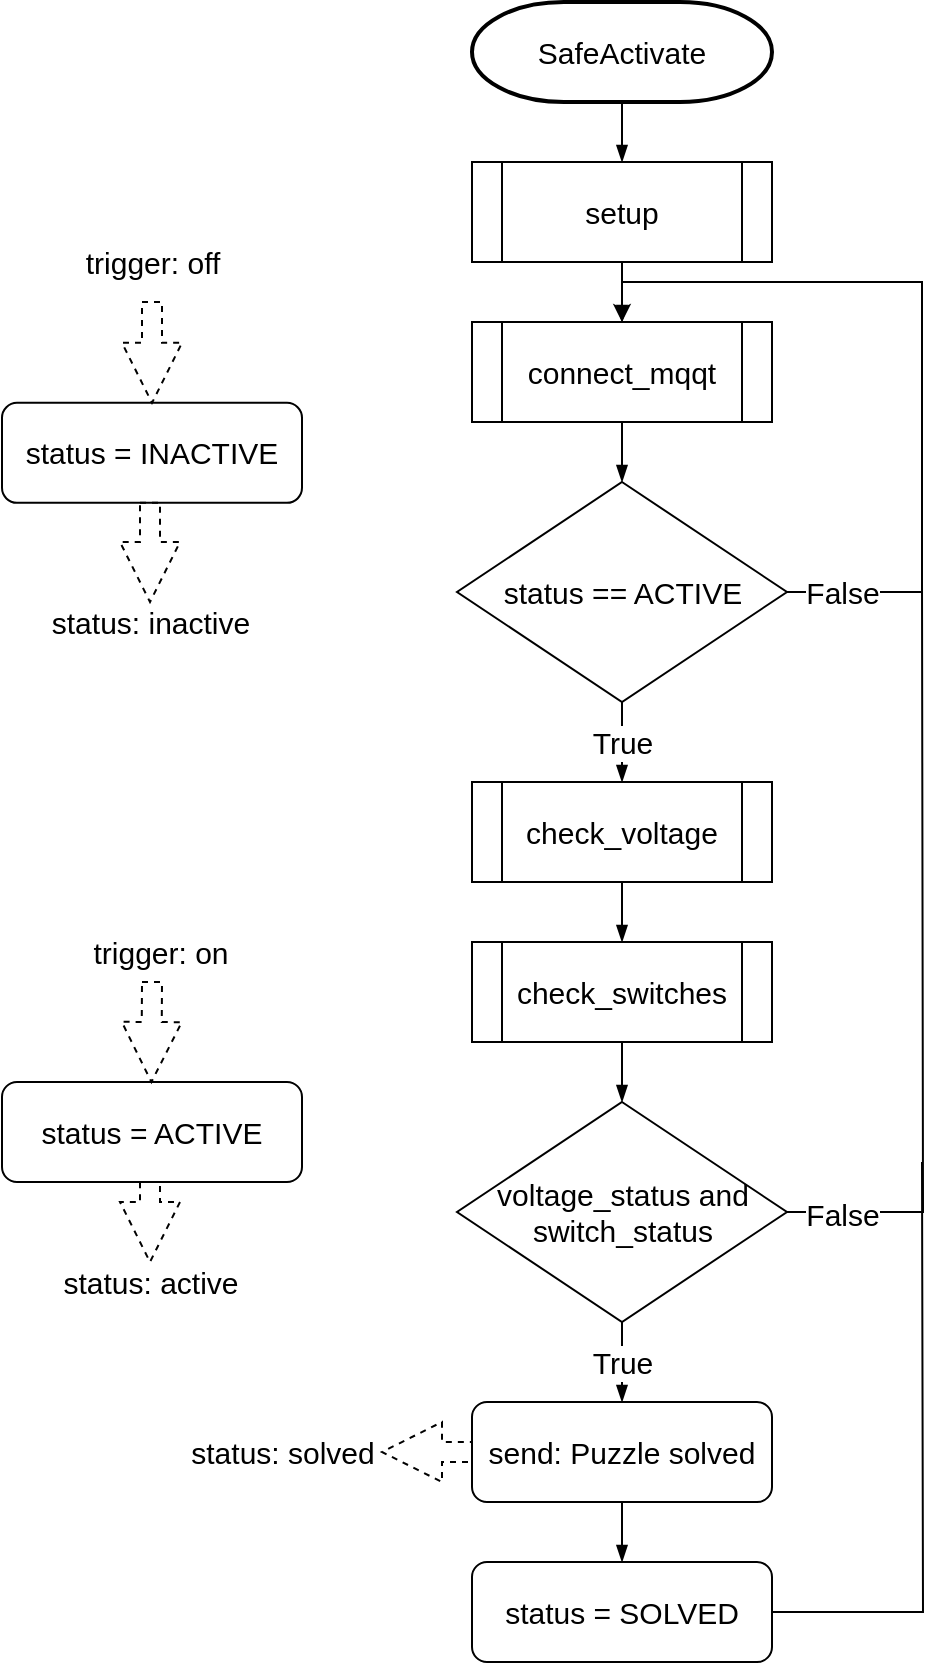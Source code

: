 <mxfile version="12.7.0" type="device"><diagram id="6tefd_5kJcc_NRHggG60" name="Page-1"><mxGraphModel dx="1185" dy="594" grid="1" gridSize="10" guides="1" tooltips="1" connect="1" arrows="1" fold="1" page="1" pageScale="1" pageWidth="827" pageHeight="1169" math="0" shadow="0"><root><mxCell id="0"/><mxCell id="1" parent="0"/><mxCell id="QGJA-A6b7Mg2ODjoHQ2G-20" style="edgeStyle=orthogonalEdgeStyle;rounded=0;orthogonalLoop=1;jettySize=auto;html=1;entryX=0.5;entryY=0;entryDx=0;entryDy=0;endArrow=blockThin;endFill=1;strokeWidth=1;fontSize=15;" edge="1" parent="1" source="QGJA-A6b7Mg2ODjoHQ2G-1" target="QGJA-A6b7Mg2ODjoHQ2G-3"><mxGeometry relative="1" as="geometry"/></mxCell><mxCell id="QGJA-A6b7Mg2ODjoHQ2G-1" value="SafeActivate" style="strokeWidth=2;html=1;shape=mxgraph.flowchart.terminator;whiteSpace=wrap;fontSize=15;" vertex="1" parent="1"><mxGeometry x="325" y="120" width="150" height="50" as="geometry"/></mxCell><mxCell id="QGJA-A6b7Mg2ODjoHQ2G-19" style="edgeStyle=orthogonalEdgeStyle;rounded=0;orthogonalLoop=1;jettySize=auto;html=1;entryX=0.5;entryY=0;entryDx=0;entryDy=0;endArrow=blockThin;endFill=1;strokeWidth=1;fontSize=15;" edge="1" parent="1" source="QGJA-A6b7Mg2ODjoHQ2G-3" target="QGJA-A6b7Mg2ODjoHQ2G-4"><mxGeometry relative="1" as="geometry"/></mxCell><mxCell id="QGJA-A6b7Mg2ODjoHQ2G-3" value="setup" style="shape=process;whiteSpace=wrap;html=1;backgroundOutline=1;fontSize=15;" vertex="1" parent="1"><mxGeometry x="325" y="200" width="150" height="50" as="geometry"/></mxCell><mxCell id="QGJA-A6b7Mg2ODjoHQ2G-24" style="edgeStyle=orthogonalEdgeStyle;rounded=0;orthogonalLoop=1;jettySize=auto;html=1;entryX=0.5;entryY=0;entryDx=0;entryDy=0;endArrow=blockThin;endFill=1;strokeWidth=1;fontSize=15;" edge="1" parent="1" source="QGJA-A6b7Mg2ODjoHQ2G-4" target="QGJA-A6b7Mg2ODjoHQ2G-5"><mxGeometry relative="1" as="geometry"/></mxCell><mxCell id="QGJA-A6b7Mg2ODjoHQ2G-4" value="connect_mqqt" style="shape=process;whiteSpace=wrap;html=1;backgroundOutline=1;fontSize=15;" vertex="1" parent="1"><mxGeometry x="325" y="280" width="150" height="50" as="geometry"/></mxCell><mxCell id="QGJA-A6b7Mg2ODjoHQ2G-6" style="edgeStyle=orthogonalEdgeStyle;rounded=0;orthogonalLoop=1;jettySize=auto;html=1;entryX=0.5;entryY=0;entryDx=0;entryDy=0;fontSize=15;" edge="1" parent="1" source="QGJA-A6b7Mg2ODjoHQ2G-5" target="QGJA-A6b7Mg2ODjoHQ2G-4"><mxGeometry relative="1" as="geometry"><mxPoint x="530" y="280" as="targetPoint"/><Array as="points"><mxPoint x="550" y="415"/><mxPoint x="550" y="260"/><mxPoint x="400" y="260"/></Array></mxGeometry></mxCell><mxCell id="QGJA-A6b7Mg2ODjoHQ2G-7" value="False" style="text;html=1;align=center;verticalAlign=middle;resizable=0;points=[];labelBackgroundColor=#ffffff;fontSize=15;" vertex="1" connectable="0" parent="QGJA-A6b7Mg2ODjoHQ2G-6"><mxGeometry x="-0.278" relative="1" as="geometry"><mxPoint x="-40" y="73.91" as="offset"/></mxGeometry></mxCell><mxCell id="QGJA-A6b7Mg2ODjoHQ2G-8" value="True" style="edgeStyle=orthogonalEdgeStyle;rounded=0;orthogonalLoop=1;jettySize=auto;html=1;strokeWidth=1;endFill=1;endArrow=blockThin;fontSize=15;entryX=0.5;entryY=0;entryDx=0;entryDy=0;" edge="1" parent="1" source="QGJA-A6b7Mg2ODjoHQ2G-5" target="QGJA-A6b7Mg2ODjoHQ2G-9"><mxGeometry relative="1" as="geometry"><mxPoint x="400" y="550" as="targetPoint"/><Array as="points"><mxPoint x="400" y="490"/><mxPoint x="400" y="490"/></Array><mxPoint as="offset"/></mxGeometry></mxCell><mxCell id="QGJA-A6b7Mg2ODjoHQ2G-5" value="status == ACTIVE" style="rhombus;whiteSpace=wrap;html=1;fontSize=15;" vertex="1" parent="1"><mxGeometry x="317.5" y="360" width="165" height="110" as="geometry"/></mxCell><mxCell id="QGJA-A6b7Mg2ODjoHQ2G-10" style="edgeStyle=orthogonalEdgeStyle;rounded=0;orthogonalLoop=1;jettySize=auto;html=1;strokeWidth=1;endFill=1;endArrow=blockThin;fontSize=15;entryX=0.5;entryY=0;entryDx=0;entryDy=0;" edge="1" parent="1" source="QGJA-A6b7Mg2ODjoHQ2G-9" target="QGJA-A6b7Mg2ODjoHQ2G-11"><mxGeometry relative="1" as="geometry"><mxPoint x="400" y="650" as="targetPoint"/></mxGeometry></mxCell><mxCell id="QGJA-A6b7Mg2ODjoHQ2G-9" value="check_voltage" style="shape=process;whiteSpace=wrap;html=1;backgroundOutline=1;fontSize=15;" vertex="1" parent="1"><mxGeometry x="325" y="510" width="150" height="50" as="geometry"/></mxCell><mxCell id="QGJA-A6b7Mg2ODjoHQ2G-47" style="edgeStyle=orthogonalEdgeStyle;rounded=0;orthogonalLoop=1;jettySize=auto;html=1;entryX=0.5;entryY=0;entryDx=0;entryDy=0;endArrow=blockThin;endFill=1;strokeWidth=1;fontSize=15;" edge="1" parent="1" source="QGJA-A6b7Mg2ODjoHQ2G-11" target="QGJA-A6b7Mg2ODjoHQ2G-12"><mxGeometry relative="1" as="geometry"/></mxCell><mxCell id="QGJA-A6b7Mg2ODjoHQ2G-11" value="check_switches" style="shape=process;whiteSpace=wrap;html=1;backgroundOutline=1;fontSize=15;" vertex="1" parent="1"><mxGeometry x="325" y="590" width="150" height="50" as="geometry"/></mxCell><mxCell id="QGJA-A6b7Mg2ODjoHQ2G-15" value="True" style="edgeStyle=orthogonalEdgeStyle;rounded=0;orthogonalLoop=1;jettySize=auto;html=1;entryX=0.5;entryY=0;entryDx=0;entryDy=0;strokeWidth=1;endFill=1;endArrow=blockThin;fontSize=15;exitX=0.5;exitY=1;exitDx=0;exitDy=0;" edge="1" parent="1" source="QGJA-A6b7Mg2ODjoHQ2G-12" target="QGJA-A6b7Mg2ODjoHQ2G-13"><mxGeometry relative="1" as="geometry"><Array as="points"/><mxPoint as="offset"/></mxGeometry></mxCell><mxCell id="QGJA-A6b7Mg2ODjoHQ2G-16" style="edgeStyle=orthogonalEdgeStyle;rounded=0;orthogonalLoop=1;jettySize=auto;html=1;endArrow=none;endFill=0;fontSize=15;" edge="1" parent="1" source="QGJA-A6b7Mg2ODjoHQ2G-12"><mxGeometry relative="1" as="geometry"><mxPoint x="550" y="410" as="targetPoint"/></mxGeometry></mxCell><mxCell id="QGJA-A6b7Mg2ODjoHQ2G-17" value="False" style="text;html=1;align=center;verticalAlign=middle;resizable=0;points=[];labelBackgroundColor=#ffffff;fontSize=15;" vertex="1" connectable="0" parent="QGJA-A6b7Mg2ODjoHQ2G-16"><mxGeometry x="0.311" y="-2" relative="1" as="geometry"><mxPoint x="-42" y="183.33" as="offset"/></mxGeometry></mxCell><mxCell id="QGJA-A6b7Mg2ODjoHQ2G-12" value="voltage_status and&lt;br style=&quot;font-size: 15px;&quot;&gt;switch_status" style="rhombus;whiteSpace=wrap;html=1;fontSize=15;" vertex="1" parent="1"><mxGeometry x="317.5" y="670" width="165" height="110" as="geometry"/></mxCell><mxCell id="QGJA-A6b7Mg2ODjoHQ2G-22" style="edgeStyle=orthogonalEdgeStyle;rounded=0;orthogonalLoop=1;jettySize=auto;html=1;entryX=0.5;entryY=0;entryDx=0;entryDy=0;endArrow=blockThin;endFill=1;strokeWidth=1;fontSize=15;" edge="1" parent="1" source="QGJA-A6b7Mg2ODjoHQ2G-13" target="QGJA-A6b7Mg2ODjoHQ2G-21"><mxGeometry relative="1" as="geometry"/></mxCell><mxCell id="QGJA-A6b7Mg2ODjoHQ2G-13" value="send: Puzzle solved" style="rounded=1;whiteSpace=wrap;html=1;fontSize=15;" vertex="1" parent="1"><mxGeometry x="325" y="820" width="150" height="50" as="geometry"/></mxCell><mxCell id="QGJA-A6b7Mg2ODjoHQ2G-23" style="edgeStyle=orthogonalEdgeStyle;rounded=0;orthogonalLoop=1;jettySize=auto;html=1;endArrow=none;endFill=0;strokeWidth=1;fontSize=15;" edge="1" parent="1" source="QGJA-A6b7Mg2ODjoHQ2G-21"><mxGeometry relative="1" as="geometry"><mxPoint x="550" y="700" as="targetPoint"/></mxGeometry></mxCell><mxCell id="QGJA-A6b7Mg2ODjoHQ2G-21" value="status = SOLVED" style="rounded=1;whiteSpace=wrap;html=1;fontSize=15;" vertex="1" parent="1"><mxGeometry x="325" y="900" width="150" height="50" as="geometry"/></mxCell><mxCell id="QGJA-A6b7Mg2ODjoHQ2G-27" value="status = ACTIVE" style="rounded=1;whiteSpace=wrap;html=1;fontSize=15;" vertex="1" parent="1"><mxGeometry x="90" y="660.0" width="150" height="50" as="geometry"/></mxCell><mxCell id="QGJA-A6b7Mg2ODjoHQ2G-28" value="status = INACTIVE" style="rounded=1;whiteSpace=wrap;html=1;fontSize=15;" vertex="1" parent="1"><mxGeometry x="90" y="320.43" width="150" height="50" as="geometry"/></mxCell><mxCell id="QGJA-A6b7Mg2ODjoHQ2G-29" value="" style="shape=arrow;endArrow=classic;html=1;strokeWidth=1;fontSize=15;entryX=0.5;entryY=0;entryDx=0;entryDy=0;dashed=1;" edge="1" parent="1" target="QGJA-A6b7Mg2ODjoHQ2G-28"><mxGeometry width="50" height="50" relative="1" as="geometry"><mxPoint x="165" y="270" as="sourcePoint"/><mxPoint x="190" y="160.43" as="targetPoint"/></mxGeometry></mxCell><mxCell id="QGJA-A6b7Mg2ODjoHQ2G-34" value="trigger: off" style="text;html=1;align=center;verticalAlign=middle;resizable=0;points=[];labelBackgroundColor=#ffffff;fontSize=15;" vertex="1" connectable="0" parent="QGJA-A6b7Mg2ODjoHQ2G-29"><mxGeometry x="-0.561" y="-4" relative="1" as="geometry"><mxPoint x="4" y="-31" as="offset"/></mxGeometry></mxCell><mxCell id="QGJA-A6b7Mg2ODjoHQ2G-33" value="" style="shape=arrow;endArrow=classic;html=1;strokeWidth=1;fontSize=15;entryX=0.5;entryY=0;entryDx=0;entryDy=0;dashed=1;" edge="1" parent="1"><mxGeometry width="50" height="50" relative="1" as="geometry"><mxPoint x="165" y="610" as="sourcePoint"/><mxPoint x="164.71" y="660.0" as="targetPoint"/></mxGeometry></mxCell><mxCell id="QGJA-A6b7Mg2ODjoHQ2G-35" value="trigger: on" style="text;html=1;align=center;verticalAlign=middle;resizable=0;points=[];labelBackgroundColor=#ffffff;fontSize=15;" vertex="1" connectable="0" parent="1"><mxGeometry x="165.0" y="629.998" as="geometry"><mxPoint x="4" y="-35.43" as="offset"/></mxGeometry></mxCell><mxCell id="QGJA-A6b7Mg2ODjoHQ2G-36" value="status: solved" style="shape=arrow;endArrow=classic;html=1;strokeWidth=1;fontSize=15;exitX=0;exitY=0.5;exitDx=0;exitDy=0;dashed=1;" edge="1" parent="1" source="QGJA-A6b7Mg2ODjoHQ2G-13"><mxGeometry x="1" y="50" width="50" height="50" relative="1" as="geometry"><mxPoint x="320" y="820" as="sourcePoint"/><mxPoint x="280" y="845" as="targetPoint"/><mxPoint x="-50" y="-50" as="offset"/></mxGeometry></mxCell><mxCell id="QGJA-A6b7Mg2ODjoHQ2G-39" value="status: active" style="shape=arrow;endArrow=classic;html=1;strokeWidth=1;fontSize=15;dashed=1;" edge="1" parent="1"><mxGeometry x="1" y="10" width="50" height="50" relative="1" as="geometry"><mxPoint x="164.0" y="710.0" as="sourcePoint"/><mxPoint x="164" y="750" as="targetPoint"/><mxPoint x="-10" y="10" as="offset"/></mxGeometry></mxCell><mxCell id="QGJA-A6b7Mg2ODjoHQ2G-41" value="status: inactive" style="shape=arrow;endArrow=classic;html=1;strokeWidth=1;fontSize=15;dashed=1;" edge="1" parent="1"><mxGeometry x="1" y="10" width="50" height="50" relative="1" as="geometry"><mxPoint x="164" y="370.43" as="sourcePoint"/><mxPoint x="164" y="420" as="targetPoint"/><mxPoint x="-10" y="10" as="offset"/></mxGeometry></mxCell></root></mxGraphModel></diagram></mxfile>